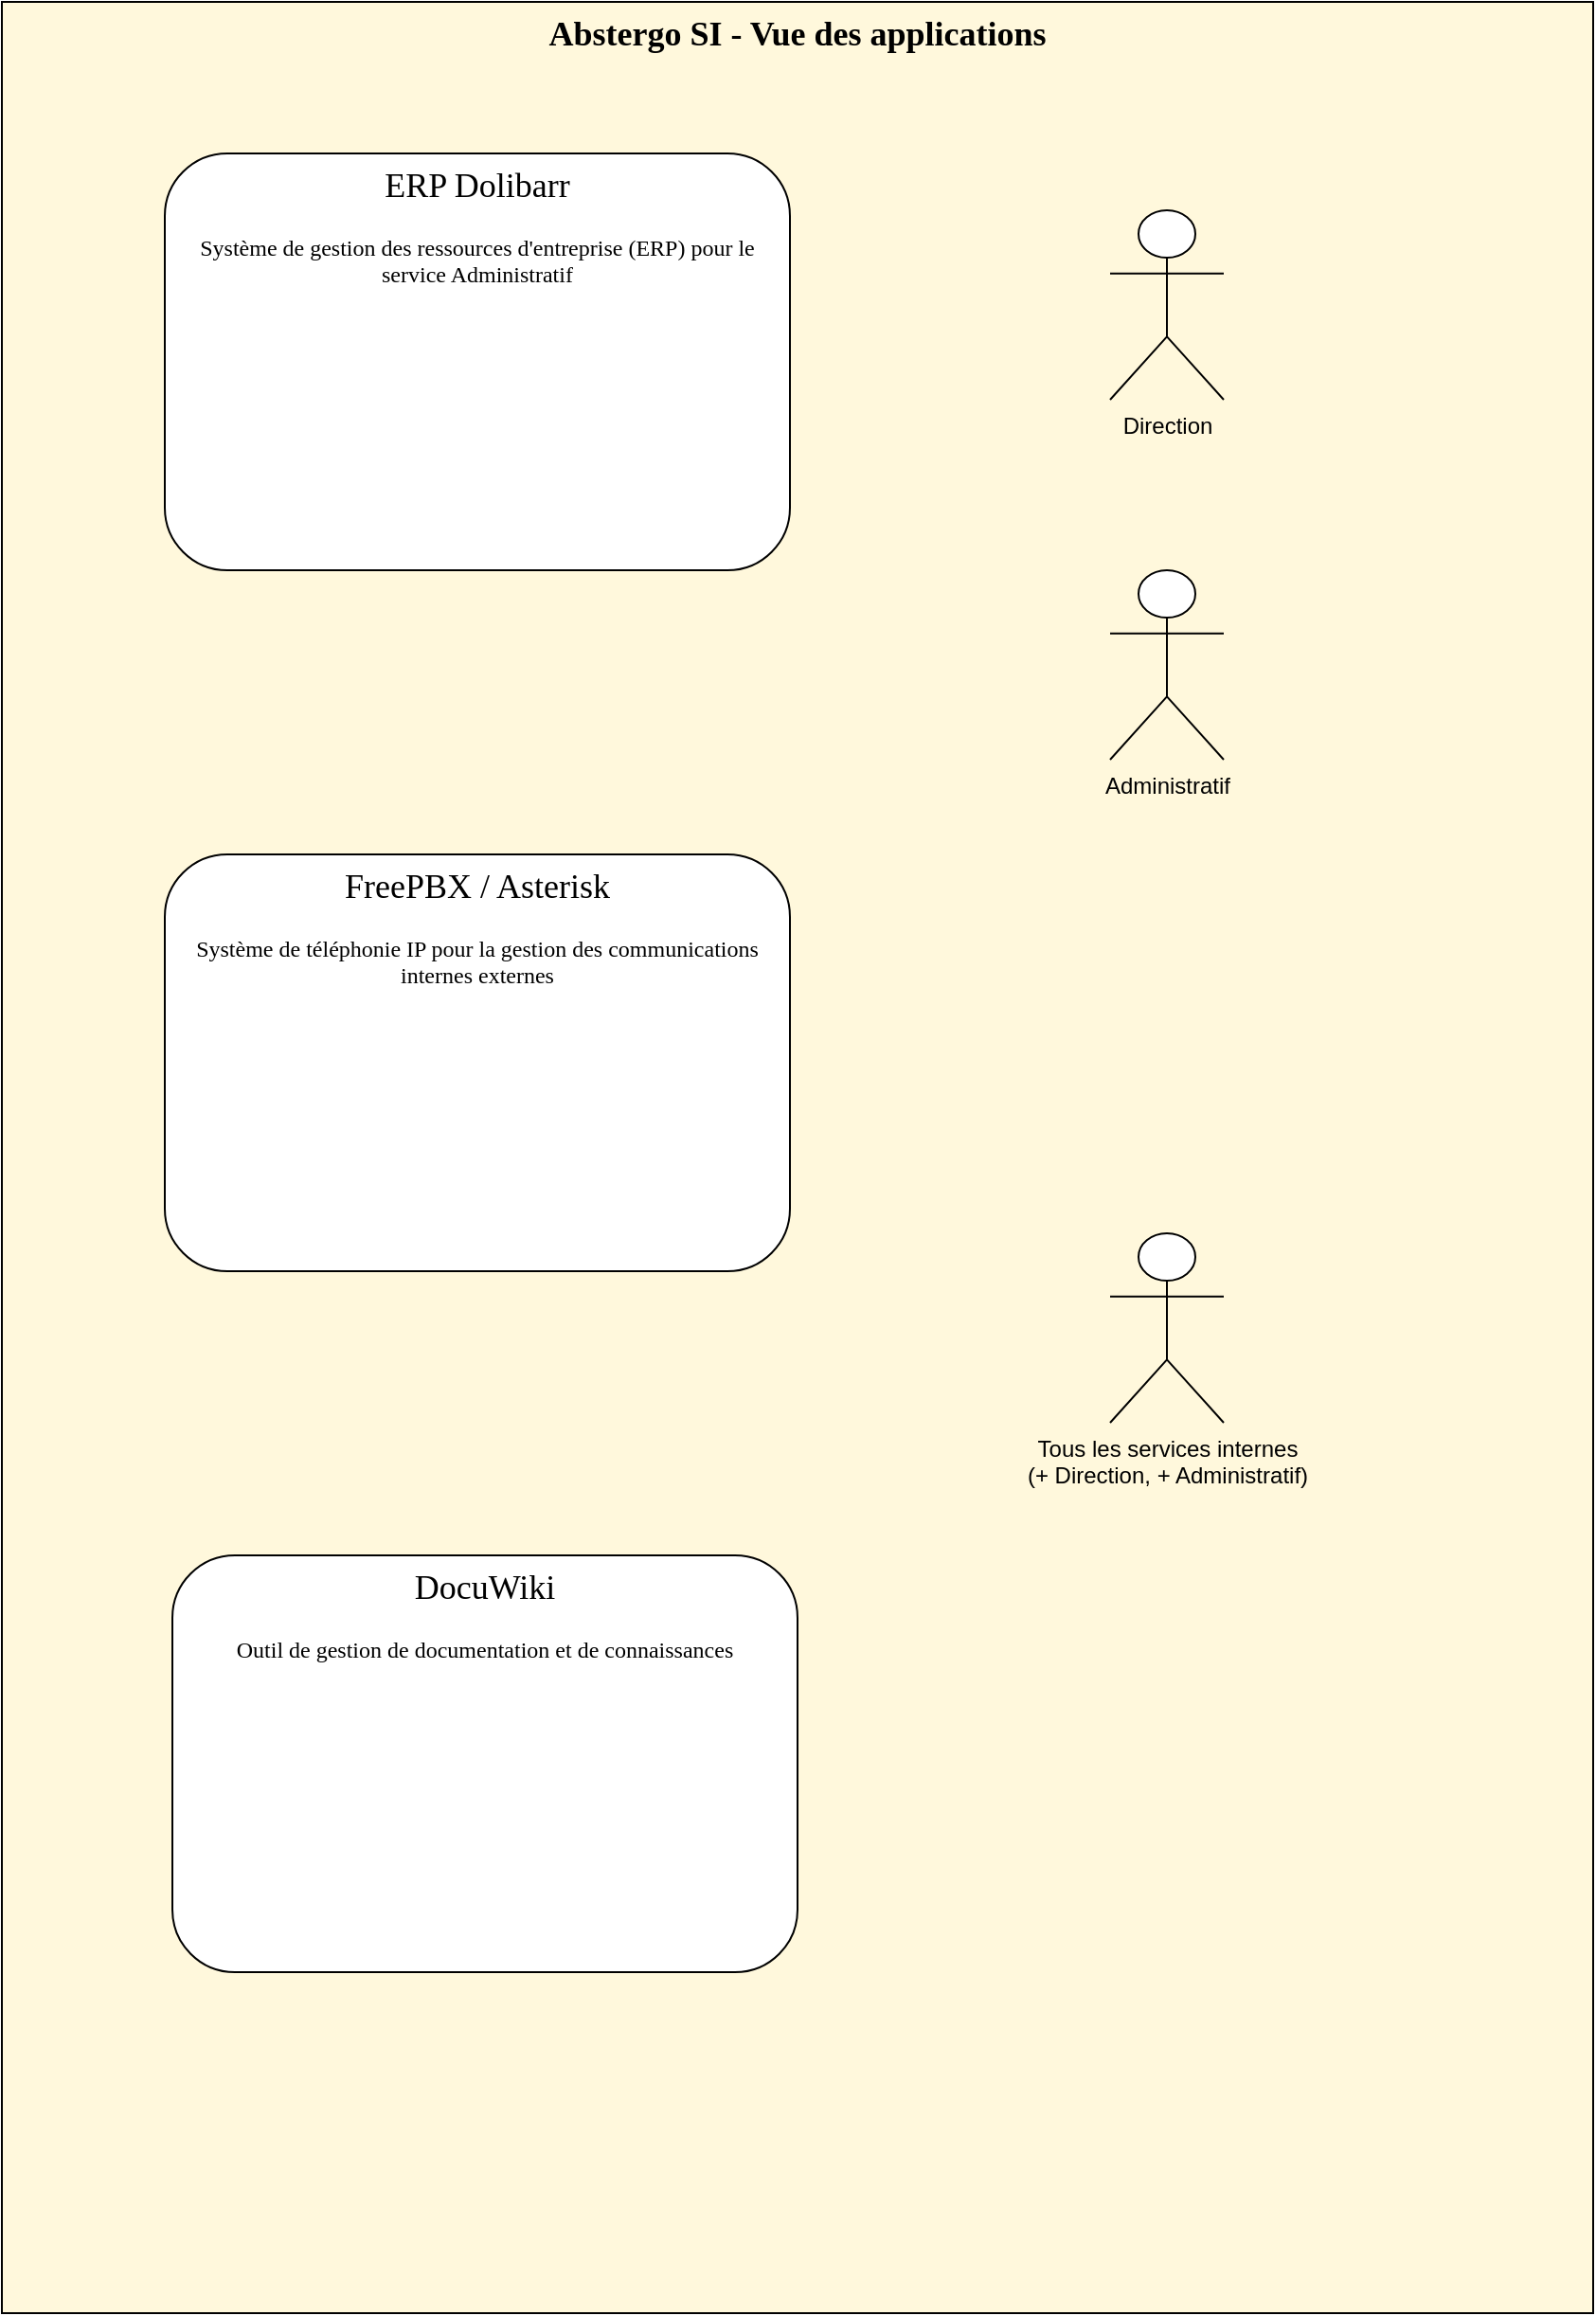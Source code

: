 <mxfile version="22.1.6" type="github">
  <diagram name="Page-1" id="jzzMi-_hFztrNZO7foin">
    <mxGraphModel dx="2261" dy="746" grid="1" gridSize="10" guides="1" tooltips="1" connect="1" arrows="1" fold="1" page="1" pageScale="1" pageWidth="827" pageHeight="1169" math="0" shadow="0">
      <root>
        <mxCell id="0" />
        <mxCell id="1" parent="0" />
        <mxCell id="lUjQXZbFKV0-fag81RI8-51" value="&lt;font style=&quot;font-size: 18px;&quot; face=&quot;Verdana&quot;&gt;&lt;b&gt;Abstergo SI - Vue des applications&lt;/b&gt;&lt;/font&gt;" style="rounded=0;whiteSpace=wrap;html=1;fillColor=#FFF8DC;horizontal=1;verticalAlign=top;" parent="1" vertex="1">
          <mxGeometry x="-6" y="280" width="840" height="1220" as="geometry" />
        </mxCell>
        <mxCell id="lUjQXZbFKV0-fag81RI8-52" value="&lt;font face=&quot;Verdana&quot; style=&quot;font-size: 18px;&quot;&gt;ERP Dolibarr&lt;/font&gt;&lt;font face=&quot;JBXjPwZdBuk-AYezXWt-&quot;&gt;&lt;br&gt;&lt;br&gt;&lt;/font&gt;&lt;font face=&quot;Verdana&quot;&gt;Système de gestion des ressources d&#39;entreprise (ERP) pour le service Administratif&lt;/font&gt;" style="rounded=1;whiteSpace=wrap;html=1;verticalAlign=top;" parent="1" vertex="1">
          <mxGeometry x="80" y="360" width="330" height="220" as="geometry" />
        </mxCell>
        <mxCell id="Z5sDghv-Du__HSJB2cqF-1" value="&lt;font face=&quot;Verdana&quot; style=&quot;font-size: 18px;&quot;&gt;FreePBX / Asterisk&lt;/font&gt;&lt;font face=&quot;d_6pIcg0GFBlBicc_6x3&quot;&gt;&lt;br&gt;&lt;br&gt;&lt;/font&gt;&lt;font face=&quot;Verdana&quot;&gt;Système de téléphonie IP pour la gestion des communications internes externes&lt;/font&gt;" style="rounded=1;whiteSpace=wrap;html=1;verticalAlign=top;" parent="1" vertex="1">
          <mxGeometry x="80" y="730" width="330" height="220" as="geometry" />
        </mxCell>
        <mxCell id="Z5sDghv-Du__HSJB2cqF-2" value="&lt;font style=&quot;font-size: 18px;&quot; face=&quot;Verdana&quot;&gt;DocuWiki&lt;/font&gt;&lt;br&gt;&lt;br&gt;&lt;font face=&quot;Verdana&quot;&gt;Outil de gestion de documentation et de connaissances&lt;/font&gt;" style="rounded=1;whiteSpace=wrap;html=1;verticalAlign=top;" parent="1" vertex="1">
          <mxGeometry x="84" y="1100" width="330" height="220" as="geometry" />
        </mxCell>
        <mxCell id="10ni7AYHpm1WX0gQt79C-1" value="Direction" style="shape=umlActor;verticalLabelPosition=bottom;verticalAlign=top;html=1;outlineConnect=0;" vertex="1" parent="1">
          <mxGeometry x="579" y="390" width="60" height="100" as="geometry" />
        </mxCell>
        <mxCell id="10ni7AYHpm1WX0gQt79C-2" value="Administratif" style="shape=umlActor;verticalLabelPosition=bottom;verticalAlign=top;html=1;outlineConnect=0;" vertex="1" parent="1">
          <mxGeometry x="579" y="580" width="60" height="100" as="geometry" />
        </mxCell>
        <mxCell id="10ni7AYHpm1WX0gQt79C-3" value="Tous les services internes&lt;br&gt;(+ Direction, + Administratif)" style="shape=umlActor;verticalLabelPosition=bottom;verticalAlign=top;html=1;outlineConnect=0;" vertex="1" parent="1">
          <mxGeometry x="579" y="930" width="60" height="100" as="geometry" />
        </mxCell>
      </root>
    </mxGraphModel>
  </diagram>
</mxfile>

